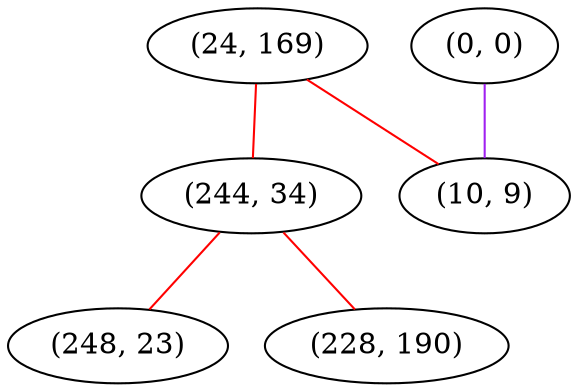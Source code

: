 graph "" {
"(24, 169)";
"(0, 0)";
"(244, 34)";
"(248, 23)";
"(228, 190)";
"(10, 9)";
"(24, 169)" -- "(244, 34)"  [color=red, key=0, weight=1];
"(24, 169)" -- "(10, 9)"  [color=red, key=0, weight=1];
"(0, 0)" -- "(10, 9)"  [color=purple, key=0, weight=4];
"(244, 34)" -- "(228, 190)"  [color=red, key=0, weight=1];
"(244, 34)" -- "(248, 23)"  [color=red, key=0, weight=1];
}

